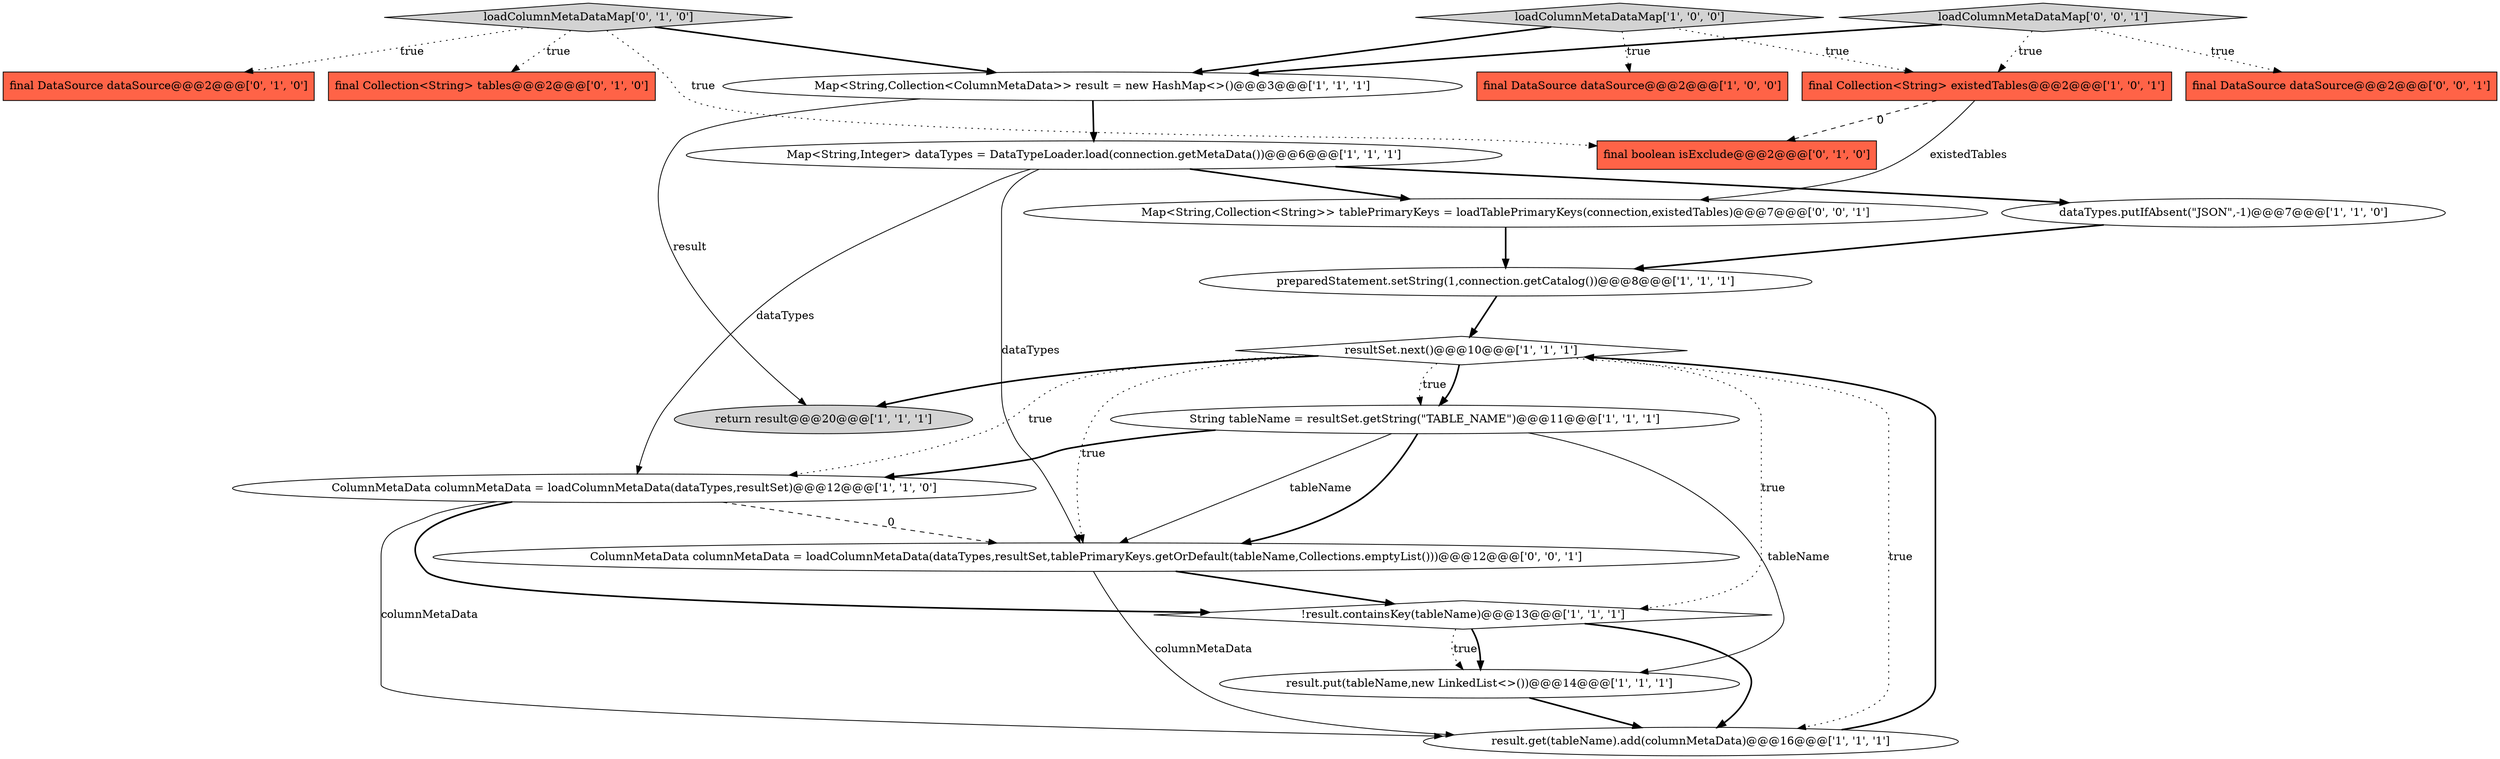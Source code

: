 digraph {
9 [style = filled, label = "final Collection<String> existedTables@@@2@@@['1', '0', '1']", fillcolor = tomato, shape = box image = "AAA0AAABBB1BBB"];
18 [style = filled, label = "ColumnMetaData columnMetaData = loadColumnMetaData(dataTypes,resultSet,tablePrimaryKeys.getOrDefault(tableName,Collections.emptyList()))@@@12@@@['0', '0', '1']", fillcolor = white, shape = ellipse image = "AAA0AAABBB3BBB"];
6 [style = filled, label = "Map<String,Integer> dataTypes = DataTypeLoader.load(connection.getMetaData())@@@6@@@['1', '1', '1']", fillcolor = white, shape = ellipse image = "AAA0AAABBB1BBB"];
10 [style = filled, label = "!result.containsKey(tableName)@@@13@@@['1', '1', '1']", fillcolor = white, shape = diamond image = "AAA0AAABBB1BBB"];
17 [style = filled, label = "loadColumnMetaDataMap['0', '1', '0']", fillcolor = lightgray, shape = diamond image = "AAA0AAABBB2BBB"];
4 [style = filled, label = "result.put(tableName,new LinkedList<>())@@@14@@@['1', '1', '1']", fillcolor = white, shape = ellipse image = "AAA0AAABBB1BBB"];
14 [style = filled, label = "final DataSource dataSource@@@2@@@['0', '1', '0']", fillcolor = tomato, shape = box image = "AAA0AAABBB2BBB"];
2 [style = filled, label = "loadColumnMetaDataMap['1', '0', '0']", fillcolor = lightgray, shape = diamond image = "AAA0AAABBB1BBB"];
20 [style = filled, label = "loadColumnMetaDataMap['0', '0', '1']", fillcolor = lightgray, shape = diamond image = "AAA0AAABBB3BBB"];
7 [style = filled, label = "preparedStatement.setString(1,connection.getCatalog())@@@8@@@['1', '1', '1']", fillcolor = white, shape = ellipse image = "AAA0AAABBB1BBB"];
12 [style = filled, label = "resultSet.next()@@@10@@@['1', '1', '1']", fillcolor = white, shape = diamond image = "AAA0AAABBB1BBB"];
15 [style = filled, label = "final Collection<String> tables@@@2@@@['0', '1', '0']", fillcolor = tomato, shape = box image = "AAA0AAABBB2BBB"];
16 [style = filled, label = "final boolean isExclude@@@2@@@['0', '1', '0']", fillcolor = tomato, shape = box image = "AAA1AAABBB2BBB"];
11 [style = filled, label = "Map<String,Collection<ColumnMetaData>> result = new HashMap<>()@@@3@@@['1', '1', '1']", fillcolor = white, shape = ellipse image = "AAA0AAABBB1BBB"];
1 [style = filled, label = "ColumnMetaData columnMetaData = loadColumnMetaData(dataTypes,resultSet)@@@12@@@['1', '1', '0']", fillcolor = white, shape = ellipse image = "AAA0AAABBB1BBB"];
13 [style = filled, label = "result.get(tableName).add(columnMetaData)@@@16@@@['1', '1', '1']", fillcolor = white, shape = ellipse image = "AAA0AAABBB1BBB"];
21 [style = filled, label = "Map<String,Collection<String>> tablePrimaryKeys = loadTablePrimaryKeys(connection,existedTables)@@@7@@@['0', '0', '1']", fillcolor = white, shape = ellipse image = "AAA0AAABBB3BBB"];
19 [style = filled, label = "final DataSource dataSource@@@2@@@['0', '0', '1']", fillcolor = tomato, shape = box image = "AAA0AAABBB3BBB"];
0 [style = filled, label = "dataTypes.putIfAbsent(\"JSON\",-1)@@@7@@@['1', '1', '0']", fillcolor = white, shape = ellipse image = "AAA0AAABBB1BBB"];
3 [style = filled, label = "String tableName = resultSet.getString(\"TABLE_NAME\")@@@11@@@['1', '1', '1']", fillcolor = white, shape = ellipse image = "AAA0AAABBB1BBB"];
5 [style = filled, label = "return result@@@20@@@['1', '1', '1']", fillcolor = lightgray, shape = ellipse image = "AAA0AAABBB1BBB"];
8 [style = filled, label = "final DataSource dataSource@@@2@@@['1', '0', '0']", fillcolor = tomato, shape = box image = "AAA0AAABBB1BBB"];
12->10 [style = dotted, label="true"];
3->4 [style = solid, label="tableName"];
12->18 [style = dotted, label="true"];
1->18 [style = dashed, label="0"];
17->14 [style = dotted, label="true"];
1->10 [style = bold, label=""];
17->16 [style = dotted, label="true"];
2->8 [style = dotted, label="true"];
2->11 [style = bold, label=""];
0->7 [style = bold, label=""];
3->18 [style = solid, label="tableName"];
2->9 [style = dotted, label="true"];
11->5 [style = solid, label="result"];
6->0 [style = bold, label=""];
12->13 [style = dotted, label="true"];
11->6 [style = bold, label=""];
9->16 [style = dashed, label="0"];
3->18 [style = bold, label=""];
3->1 [style = bold, label=""];
9->21 [style = solid, label="existedTables"];
6->1 [style = solid, label="dataTypes"];
6->21 [style = bold, label=""];
12->5 [style = bold, label=""];
13->12 [style = bold, label=""];
17->15 [style = dotted, label="true"];
7->12 [style = bold, label=""];
10->13 [style = bold, label=""];
10->4 [style = dotted, label="true"];
10->4 [style = bold, label=""];
12->3 [style = bold, label=""];
18->10 [style = bold, label=""];
1->13 [style = solid, label="columnMetaData"];
6->18 [style = solid, label="dataTypes"];
21->7 [style = bold, label=""];
17->11 [style = bold, label=""];
4->13 [style = bold, label=""];
20->19 [style = dotted, label="true"];
20->9 [style = dotted, label="true"];
12->1 [style = dotted, label="true"];
12->3 [style = dotted, label="true"];
20->11 [style = bold, label=""];
18->13 [style = solid, label="columnMetaData"];
}
